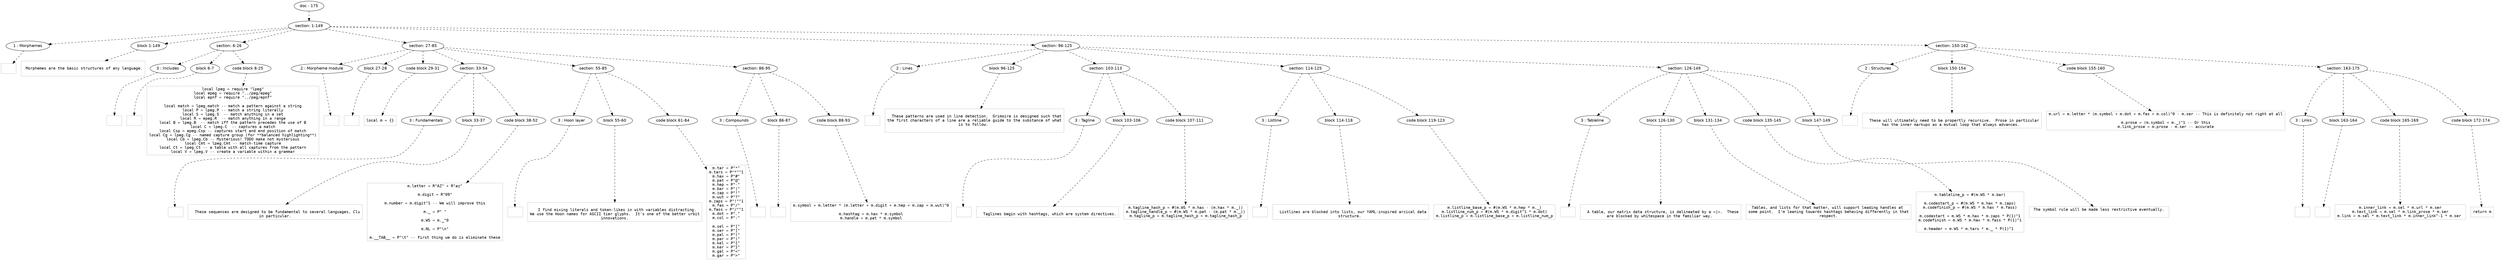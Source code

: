 digraph hierarchy {

node [fontname=Helvetica]
edge [style=dashed]

doc_0 [label="doc - 175"]


doc_0 -> { section_1}
{rank=same; section_1}

section_1 [label="section: 1-149"]


section_1 -> { header_2 block_3 section_4 section_5 section_6 section_7}
{rank=same; header_2 block_3 section_4 section_5 section_6 section_7}

header_2 [label="1 : Morphemes"]

block_3 [label="block 1-149"]

section_4 [label="section: 6-26"]

section_5 [label="section: 27-85"]

section_6 [label="section: 96-125"]

section_7 [label="section: 150-162"]


header_2 -> leaf_8
leaf_8  [color=Gray,shape=rectangle,fontname=Inconsolata,label=""]
block_3 -> leaf_9
leaf_9  [color=Gray,shape=rectangle,fontname=Inconsolata,label="
 Morphemes are the basic structures of any language.

"]
section_4 -> { header_10 block_11 codeblock_12}
{rank=same; header_10 block_11 codeblock_12}

header_10 [label="3 : Includes"]

block_11 [label="block 6-7"]

codeblock_12 [label="code block 8-25"]


header_10 -> leaf_13
leaf_13  [color=Gray,shape=rectangle,fontname=Inconsolata,label=""]
block_11 -> leaf_14
leaf_14  [color=Gray,shape=rectangle,fontname=Inconsolata,label=""]
codeblock_12 -> leaf_15
leaf_15  [color=Gray,shape=rectangle,fontname=Inconsolata,label="local lpeg = require \"lpeg\"
local epeg = require \"../peg/epeg\"
local epnf = require \"../peg/epnf\"

local match = lpeg.match -- match a pattern against a string
local P = lpeg.P -- match a string literally
local S = lpeg.S  -- match anything in a set
local R = epeg.R  -- match anything in a range
local B = lpeg.B  -- match iff the pattern precedes the use of B
local C = lpeg.C  -- captures a match
local Csp = epeg.Csp -- captures start and end position of match
local Cg = lpeg.Cg -- named capture group (for **balanced highlighting**)
local Cb = lpeg.Cb -- Mysterious! TODO make not mysterious
local Cmt = lpeg.Cmt -- match-time capture
local Ct = lpeg.Ct -- a table with all captures from the pattern
local V = lpeg.V -- create a variable within a grammar"]
section_5 -> { header_16 block_17 codeblock_18 section_19 section_20 section_21}
{rank=same; header_16 block_17 codeblock_18 section_19 section_20 section_21}

header_16 [label="2 : Morpheme module"]

block_17 [label="block 27-28"]

codeblock_18 [label="code block 29-31"]

section_19 [label="section: 33-54"]

section_20 [label="section: 55-85"]

section_21 [label="section: 86-95"]


header_16 -> leaf_22
leaf_22  [color=Gray,shape=rectangle,fontname=Inconsolata,label=""]
block_17 -> leaf_23
leaf_23  [color=Gray,shape=rectangle,fontname=Inconsolata,label=""]
codeblock_18 -> leaf_24
leaf_24  [color=Gray,shape=rectangle,fontname=Inconsolata,label="local m = {}"]
section_19 -> { header_25 block_26 codeblock_27}
{rank=same; header_25 block_26 codeblock_27}

header_25 [label="3 : Fundamentals"]

block_26 [label="block 33-37"]

codeblock_27 [label="code block 38-52"]


header_25 -> leaf_28
leaf_28  [color=Gray,shape=rectangle,fontname=Inconsolata,label=""]
block_26 -> leaf_29
leaf_29  [color=Gray,shape=rectangle,fontname=Inconsolata,label="
  These sequences are designed to be fundamental to several languages, Clu
in particular.
"]
codeblock_27 -> leaf_30
leaf_30  [color=Gray,shape=rectangle,fontname=Inconsolata,label="m.letter = R\"AZ\" + R\"az\"

m.digit = R\"09\"

m.number = m.digit^1 -- We will improve this

m._ = P\" \"

m.WS = m._^0

m.NL = P\"\\n\"

m.__TAB__ = P\"\\t\" -- First thing we do is eliminate these"]
section_20 -> { header_31 block_32 codeblock_33}
{rank=same; header_31 block_32 codeblock_33}

header_31 [label="3 : Hoon layer"]

block_32 [label="block 55-60"]

codeblock_33 [label="code block 61-84"]


header_31 -> leaf_34
leaf_34  [color=Gray,shape=rectangle,fontname=Inconsolata,label=""]
block_32 -> leaf_35
leaf_35  [color=Gray,shape=rectangle,fontname=Inconsolata,label="
  I find mixing literals and token-likes in with variables distracting.
We use the Hoon names for ASCII tier glyphs.  It's one of the better urbit
innovations.
"]
codeblock_33 -> leaf_36
leaf_36  [color=Gray,shape=rectangle,fontname=Inconsolata,label="m.tar = P\"*\"
m.tars = P\"*\"^1
m.hax = P\"#\"
m.pat = P\"@\"
m.hep = P\"-\"
m.bar = P\"|\"
m.zap = P\"!\"
m.wut = P\"?\"
m.zaps = P\"!\"^1
m.fas = P\"/\"
m.fass = P\"/\"^1
m.dot = P\".\"
m.col = P\":\"

m.sel = P\"[\"
m.ser = P\"]\"
m.pal = P\"(\"
m.par = P\")\"
m.kel = P\"{\"
m.ker = P\"}\"
m.gal = P\"<\"
m.gar = P\">\""]
section_21 -> { header_37 block_38 codeblock_39}
{rank=same; header_37 block_38 codeblock_39}

header_37 [label="3 : Compounds"]

block_38 [label="block 86-87"]

codeblock_39 [label="code block 88-93"]


header_37 -> leaf_40
leaf_40  [color=Gray,shape=rectangle,fontname=Inconsolata,label=""]
block_38 -> leaf_41
leaf_41  [color=Gray,shape=rectangle,fontname=Inconsolata,label=""]
codeblock_39 -> leaf_42
leaf_42  [color=Gray,shape=rectangle,fontname=Inconsolata,label="m.symbol = m.letter * (m.letter + m.digit + m.hep + m.zap + m.wut)^0

m.hashtag = m.hax * m.symbol
m.handle = m.pat * m.symbol"]
section_6 -> { header_43 block_44 section_45 section_46 section_47}
{rank=same; header_43 block_44 section_45 section_46 section_47}

header_43 [label="2 : Lines"]

block_44 [label="block 96-125"]

section_45 [label="section: 103-113"]

section_46 [label="section: 114-125"]

section_47 [label="section: 126-149"]


header_43 -> leaf_48
leaf_48  [color=Gray,shape=rectangle,fontname=Inconsolata,label=""]
block_44 -> leaf_49
leaf_49  [color=Gray,shape=rectangle,fontname=Inconsolata,label="
  These patterns are used in line detection.  Grimoire is designed such that
the first characters of a line are a reliable guide to the substance of what
is to follow. 

"]
section_45 -> { header_50 block_51 codeblock_52}
{rank=same; header_50 block_51 codeblock_52}

header_50 [label="3 : Tagline"]

block_51 [label="block 103-106"]

codeblock_52 [label="code block 107-111"]


header_50 -> leaf_53
leaf_53  [color=Gray,shape=rectangle,fontname=Inconsolata,label=""]
block_51 -> leaf_54
leaf_54  [color=Gray,shape=rectangle,fontname=Inconsolata,label="
  Taglines begin with hashtags, which are system directives.
"]
codeblock_52 -> leaf_55
leaf_55  [color=Gray,shape=rectangle,fontname=Inconsolata,label="m.tagline_hash_p = #(m.WS * m.hax - (m.hax * m._))
m.tagline_handle_p = #(m.WS * m.pat - (m.pat * m._))
m.tagline_p = m.tagline_hash_p + m.tagline_hash_p"]
section_46 -> { header_56 block_57 codeblock_58}
{rank=same; header_56 block_57 codeblock_58}

header_56 [label="3 : Listline "]

block_57 [label="block 114-118"]

codeblock_58 [label="code block 119-123"]


header_56 -> leaf_59
leaf_59  [color=Gray,shape=rectangle,fontname=Inconsolata,label=""]
block_57 -> leaf_60
leaf_60  [color=Gray,shape=rectangle,fontname=Inconsolata,label="
  Listlines are blocked into lists, our YAML-inspired arcical data
structure. 
"]
codeblock_58 -> leaf_61
leaf_61  [color=Gray,shape=rectangle,fontname=Inconsolata,label="m.listline_base_p = #(m.WS * m.hep * m._)
m.listline_num_p = #(m.WS * m.digit^1 * m.dot)
m.listline_p = m.listline_base_p + m.listline_num_p"]
section_47 -> { header_62 block_63 block_64 codeblock_65 block_66}
{rank=same; header_62 block_63 block_64 codeblock_65 block_66}

header_62 [label="3 : Tableline"]

block_63 [label="block 126-130"]

block_64 [label="block 131-134"]

codeblock_65 [label="code block 135-145"]

block_66 [label="block 147-149"]


header_62 -> leaf_67
leaf_67  [color=Gray,shape=rectangle,fontname=Inconsolata,label=""]
block_63 -> leaf_68
leaf_68  [color=Gray,shape=rectangle,fontname=Inconsolata,label="
  A table, our matrix data structure, is delineated by a =|=.  These
are blocked by whitespace in the familiar way. 
"]
block_64 -> leaf_69
leaf_69  [color=Gray,shape=rectangle,fontname=Inconsolata,label="Tables, and lists for that matter, will support leading handles at 
some point.  I'm leaning towards hashtags behaving differently in that
respect.
"]
codeblock_65 -> leaf_70
leaf_70  [color=Gray,shape=rectangle,fontname=Inconsolata,label="m.tableline_p = #(m.WS * m.bar)

m.codestart_p = #(m.WS * m.hax * m.zaps)
m.codefinish_p = #(m.WS * m.hax * m.fass)

m.codestart = m.WS * m.hax * m.zaps * P(1)^1
m.codefinish = m.WS * m.hax * m.fass * P(1)^1

m.header = m.WS * m.tars * m._ * P(1)^1 "]
block_66 -> leaf_71
leaf_71  [color=Gray,shape=rectangle,fontname=Inconsolata,label=" The symbol rule will be made less restrictive eventually. 

"]
section_7 -> { header_72 block_73 codeblock_74 section_75}
{rank=same; header_72 block_73 codeblock_74 section_75}

header_72 [label="2 : Structures"]

block_73 [label="block 150-154"]

codeblock_74 [label="code block 155-160"]

section_75 [label="section: 163-175"]


header_72 -> leaf_76
leaf_76  [color=Gray,shape=rectangle,fontname=Inconsolata,label=""]
block_73 -> leaf_77
leaf_77  [color=Gray,shape=rectangle,fontname=Inconsolata,label="
  These will ultimately need to be propertly recursive.  Prose in particular
has the inner markups as a mutual loop that always advances. 
"]
codeblock_74 -> leaf_78
leaf_78  [color=Gray,shape=rectangle,fontname=Inconsolata,label="m.url = m.letter * (m.symbol + m.dot + m.fas + m.col)^0 - m.ser -- This is definitely not right at all

m.prose = (m.symbol + m._)^1 -- Or this
m.link_prose = m.prose - m.ser -- accurate"]
section_75 -> { header_79 block_80 codeblock_81 codeblock_82}
{rank=same; header_79 block_80 codeblock_81 codeblock_82}

header_79 [label="3 : Links"]

block_80 [label="block 163-164"]

codeblock_81 [label="code block 165-169"]

codeblock_82 [label="code block 172-174"]


header_79 -> leaf_83
leaf_83  [color=Gray,shape=rectangle,fontname=Inconsolata,label=""]
block_80 -> leaf_84
leaf_84  [color=Gray,shape=rectangle,fontname=Inconsolata,label=""]
codeblock_81 -> leaf_85
leaf_85  [color=Gray,shape=rectangle,fontname=Inconsolata,label="m.inner_link = m.sel * m.url * m.ser
m.text_link = m.sel * m.link_prose * m.ser
m.link = m.sel * m.text_link * m.inner_link^-1 * m.ser "]
codeblock_82 -> leaf_86
leaf_86  [color=Gray,shape=rectangle,fontname=Inconsolata,label="return m"]

}
